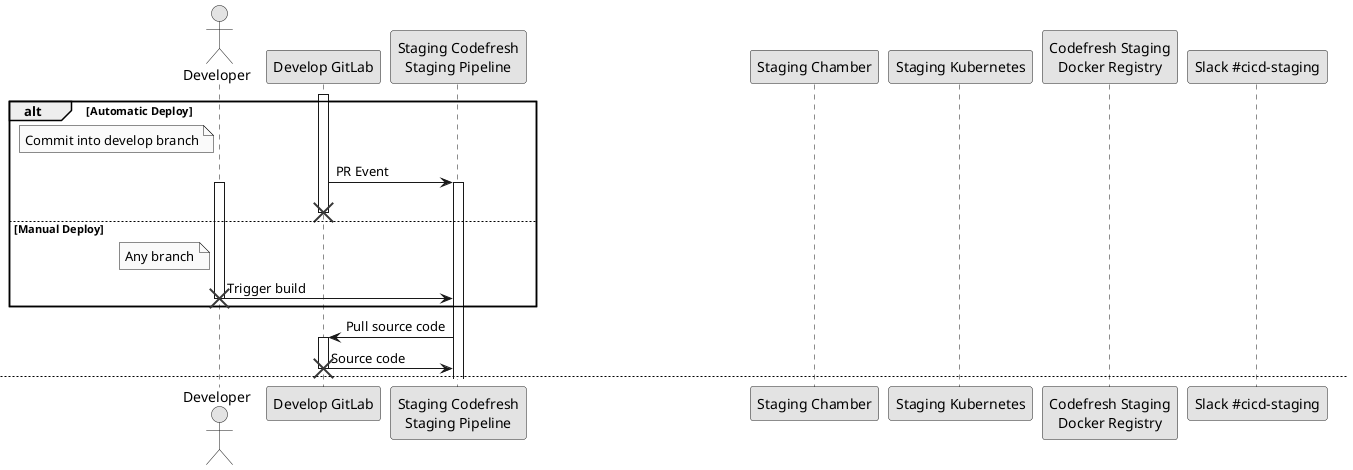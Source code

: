@startuml
skinparam monochrome true

actor User as "Developer"
participant GD as "Develop GitLab"
participant CSS as "Staging Codefresh\nStaging Pipeline"
participant SC as "Staging Chamber"
participant SK8S as "Staging Kubernetes"
participant CSDR as "Codefresh Staging\nDocker Registry"
participant SSCICD as "Slack #cicd-staging"


alt Automatic Deploy

  note left of User : Commit into develop branch
  activate GD
  GD -> CSS : PR Event
  activate CSS
  destroy GD

else Manual Deploy

  note left of User : Any branch
  activate User
  User -> CSS : Trigger build
  destroy User

end


CSS -> GD : Pull source code
activate GD
GD -> CSS : Source code
destroy GD

newpage

note right of CSS : From ./codefresh/staging.yml


group Analysis metadata and export env vars

  note over CSS : make app/export
  note right of CSS : PROJECT=???\nAPP_NAME=???\nCHART_NAME=???\nIMAGE_NAME=???

  note over CSS : make git/export
  note right of CSS : GIT_COMMIT_SHORT=???

  note over CSS : make semver/export
  note right of CSS : SEMVERSION_COMMIT_SHORT="0.0.0-sha.${GIT_COMMIT_SHORT}"

  note over CSS : make codefresh/pipeline/export
  note right of CSS : FEATURE=stage\nNAMESPACE="${PROJECT}-${FEATURE}"\nRELEASE_NAME="${NAMESPACE}-${APP_NAME}"\nAPP_HOST="${APP_NAME}.${NAMESPACE}.${BASE_HOST}"\n\nPIPELINE_ACTION="deploy"
end

note over CSS : Build Image
note over CSS : Build Test Image
note over CSS : Run Tests

group Publish Image
  CSS -> CSDR : Push Image
  activate CSDR
  CSDR -> CSS : Ok
  destroy CSDR
end

group Deploy Backing Services
  CSS -> SC : Fetch secrets "kops","app","staging","${NAMESPACE}"
  activate SC
  SC -> CSS : Secrets
  destroy SC

  CSS -> SK8S : Deploy backing services to ${NAMESPACE}
  activate SK8S
  SK8S -> CSS : Done
  destroy SK8S
end

group Deploy Application
  CSS -> SC : Fetch secrets "kops","app","staging","${NAMESPACE}"
  activate SC
  SC -> CSS : Secrets
  destroy SC

  CSS -> SK8S : Deploy application to ${NAMESPACE}
  activate SK8S
  SK8S -> CSDR : Pull Image
  activate CSDR
  CSDR -> SK8S : Image
  destroy CSDR
  SK8S -> CSS : Done
  destroy SK8S
end

group Notify Slack
  CSS -> SSCICD : Deployed succesfully
  activate SSCICD
  SSCICD -> CSS : OK
  destroy SSCICD
end

destroy CSS

@enduml
